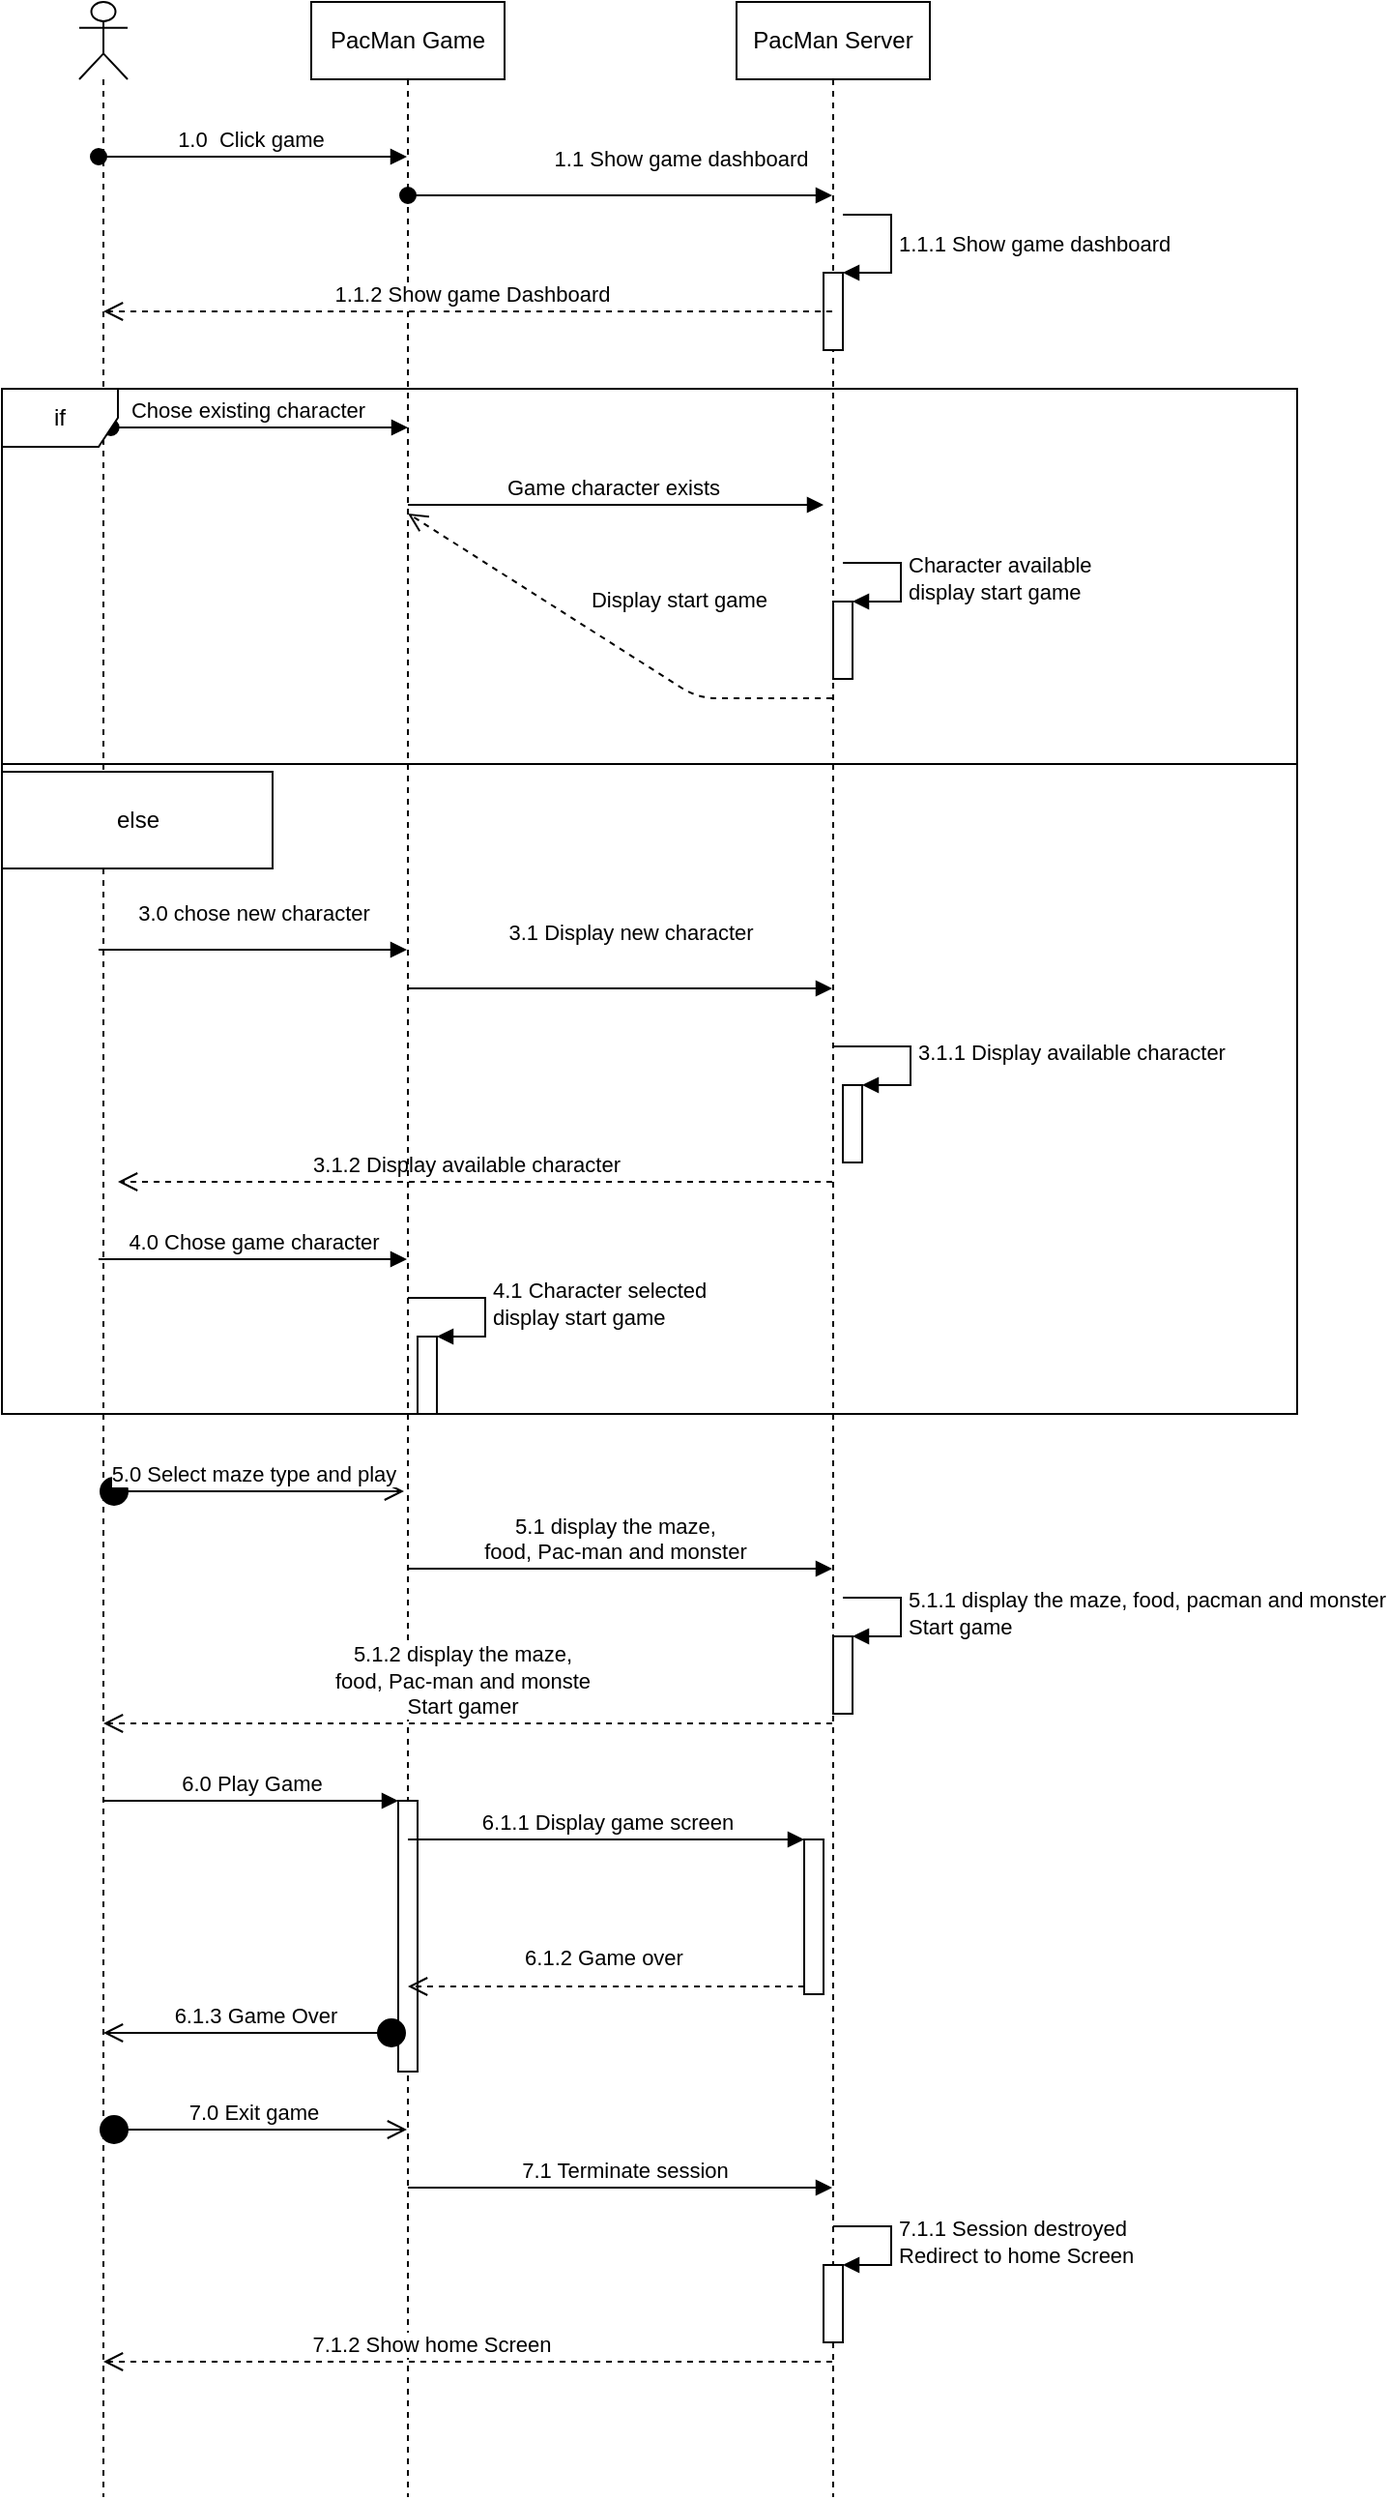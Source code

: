 <mxfile version="15.0.4" type="github">
  <diagram id="kgpKYQtTHZ0yAKxKKP6v" name="Page-1">
    <mxGraphModel dx="1198" dy="693" grid="1" gridSize="10" guides="1" tooltips="1" connect="1" arrows="1" fold="1" page="1" pageScale="1" pageWidth="850" pageHeight="1100" math="0" shadow="0">
      <root>
        <mxCell id="0" />
        <mxCell id="1" parent="0" />
        <mxCell id="Fti2TQM5drp5zfrg5HiU-7" value="" style="shape=umlLifeline;participant=umlActor;perimeter=lifelinePerimeter;whiteSpace=wrap;html=1;container=1;collapsible=0;recursiveResize=0;verticalAlign=top;spacingTop=36;outlineConnect=0;" parent="1" vertex="1">
          <mxGeometry x="130" y="70" width="25" height="1290" as="geometry" />
        </mxCell>
        <mxCell id="Fti2TQM5drp5zfrg5HiU-11" value="1.0&amp;nbsp; Click game&amp;nbsp;" style="html=1;verticalAlign=bottom;startArrow=oval;startFill=1;endArrow=block;startSize=8;" parent="Fti2TQM5drp5zfrg5HiU-7" target="Fti2TQM5drp5zfrg5HiU-8" edge="1">
          <mxGeometry x="0.003" width="60" relative="1" as="geometry">
            <mxPoint x="10" y="80" as="sourcePoint" />
            <mxPoint x="70" y="80" as="targetPoint" />
            <mxPoint as="offset" />
          </mxGeometry>
        </mxCell>
        <mxCell id="rWefZl4mdB9mLyS-mqyO-17" value="3.0 chose new character" style="html=1;verticalAlign=bottom;endArrow=block;" edge="1" parent="Fti2TQM5drp5zfrg5HiU-7" target="Fti2TQM5drp5zfrg5HiU-8">
          <mxGeometry x="0.003" y="10" width="80" relative="1" as="geometry">
            <mxPoint x="10" y="490" as="sourcePoint" />
            <mxPoint x="90" y="480" as="targetPoint" />
            <Array as="points">
              <mxPoint x="110" y="490" />
            </Array>
            <mxPoint as="offset" />
          </mxGeometry>
        </mxCell>
        <mxCell id="rWefZl4mdB9mLyS-mqyO-22" value="3.1.2 Display available character" style="html=1;verticalAlign=bottom;endArrow=open;dashed=1;endSize=8;" edge="1" parent="Fti2TQM5drp5zfrg5HiU-7" source="Fti2TQM5drp5zfrg5HiU-9">
          <mxGeometry x="0.026" relative="1" as="geometry">
            <mxPoint x="100" y="610" as="sourcePoint" />
            <mxPoint x="20" y="610" as="targetPoint" />
            <Array as="points">
              <mxPoint x="220" y="610" />
            </Array>
            <mxPoint as="offset" />
          </mxGeometry>
        </mxCell>
        <mxCell id="rWefZl4mdB9mLyS-mqyO-23" value="4.0 Chose game character" style="html=1;verticalAlign=bottom;endArrow=block;" edge="1" parent="Fti2TQM5drp5zfrg5HiU-7" target="Fti2TQM5drp5zfrg5HiU-8">
          <mxGeometry width="80" relative="1" as="geometry">
            <mxPoint x="10" y="650" as="sourcePoint" />
            <mxPoint x="90" y="650" as="targetPoint" />
          </mxGeometry>
        </mxCell>
        <mxCell id="rWefZl4mdB9mLyS-mqyO-46" value="7.0 Exit game" style="html=1;verticalAlign=bottom;startArrow=circle;startFill=1;endArrow=open;startSize=6;endSize=8;" edge="1" parent="Fti2TQM5drp5zfrg5HiU-7" target="Fti2TQM5drp5zfrg5HiU-8">
          <mxGeometry width="80" relative="1" as="geometry">
            <mxPoint x="10" y="1100" as="sourcePoint" />
            <mxPoint x="90" y="1100" as="targetPoint" />
          </mxGeometry>
        </mxCell>
        <mxCell id="Fti2TQM5drp5zfrg5HiU-8" value="PacMan Game" style="shape=umlLifeline;perimeter=lifelinePerimeter;whiteSpace=wrap;html=1;container=1;collapsible=0;recursiveResize=0;outlineConnect=0;" parent="1" vertex="1">
          <mxGeometry x="250" y="70" width="100" height="1290" as="geometry" />
        </mxCell>
        <mxCell id="rWefZl4mdB9mLyS-mqyO-19" value="3.1 Display new character" style="html=1;verticalAlign=bottom;endArrow=block;" edge="1" parent="Fti2TQM5drp5zfrg5HiU-8" target="Fti2TQM5drp5zfrg5HiU-9">
          <mxGeometry x="0.05" y="20" width="80" relative="1" as="geometry">
            <mxPoint x="50" y="510" as="sourcePoint" />
            <mxPoint x="140" y="520" as="targetPoint" />
            <mxPoint as="offset" />
          </mxGeometry>
        </mxCell>
        <mxCell id="rWefZl4mdB9mLyS-mqyO-24" value="" style="html=1;points=[];perimeter=orthogonalPerimeter;" vertex="1" parent="Fti2TQM5drp5zfrg5HiU-8">
          <mxGeometry x="55" y="690" width="10" height="40" as="geometry" />
        </mxCell>
        <mxCell id="rWefZl4mdB9mLyS-mqyO-25" value="4.1 Character selected&lt;br&gt;display start game" style="edgeStyle=orthogonalEdgeStyle;html=1;align=left;spacingLeft=2;endArrow=block;rounded=0;entryX=1;entryY=0;" edge="1" target="rWefZl4mdB9mLyS-mqyO-24" parent="Fti2TQM5drp5zfrg5HiU-8">
          <mxGeometry relative="1" as="geometry">
            <mxPoint x="50" y="670" as="sourcePoint" />
            <Array as="points">
              <mxPoint x="90" y="670" />
            </Array>
          </mxGeometry>
        </mxCell>
        <mxCell id="rWefZl4mdB9mLyS-mqyO-37" value="" style="html=1;points=[];perimeter=orthogonalPerimeter;" vertex="1" parent="Fti2TQM5drp5zfrg5HiU-8">
          <mxGeometry x="45" y="930" width="10" height="140" as="geometry" />
        </mxCell>
        <mxCell id="Fti2TQM5drp5zfrg5HiU-9" value="PacMan Server" style="shape=umlLifeline;perimeter=lifelinePerimeter;whiteSpace=wrap;html=1;container=1;collapsible=0;recursiveResize=0;outlineConnect=0;" parent="1" vertex="1">
          <mxGeometry x="470" y="70" width="100" height="1290" as="geometry" />
        </mxCell>
        <mxCell id="rWefZl4mdB9mLyS-mqyO-7" value="" style="html=1;points=[];perimeter=orthogonalPerimeter;" vertex="1" parent="Fti2TQM5drp5zfrg5HiU-9">
          <mxGeometry x="50" y="310" width="10" height="40" as="geometry" />
        </mxCell>
        <mxCell id="rWefZl4mdB9mLyS-mqyO-8" value="Character available&lt;br&gt;display start game" style="edgeStyle=orthogonalEdgeStyle;html=1;align=left;spacingLeft=2;endArrow=block;rounded=0;entryX=1;entryY=0;" edge="1" target="rWefZl4mdB9mLyS-mqyO-7" parent="Fti2TQM5drp5zfrg5HiU-9">
          <mxGeometry relative="1" as="geometry">
            <mxPoint x="55" y="290" as="sourcePoint" />
            <Array as="points">
              <mxPoint x="85" y="290" />
            </Array>
          </mxGeometry>
        </mxCell>
        <mxCell id="rWefZl4mdB9mLyS-mqyO-20" value="" style="html=1;points=[];perimeter=orthogonalPerimeter;" vertex="1" parent="Fti2TQM5drp5zfrg5HiU-9">
          <mxGeometry x="55" y="560" width="10" height="40" as="geometry" />
        </mxCell>
        <mxCell id="rWefZl4mdB9mLyS-mqyO-21" value="3.1.1 Display available character" style="edgeStyle=orthogonalEdgeStyle;html=1;align=left;spacingLeft=2;endArrow=block;rounded=0;entryX=1;entryY=0;" edge="1" target="rWefZl4mdB9mLyS-mqyO-20" parent="Fti2TQM5drp5zfrg5HiU-9">
          <mxGeometry relative="1" as="geometry">
            <mxPoint x="50" y="540" as="sourcePoint" />
            <Array as="points">
              <mxPoint x="90" y="540" />
            </Array>
          </mxGeometry>
        </mxCell>
        <mxCell id="rWefZl4mdB9mLyS-mqyO-40" value="" style="html=1;points=[];perimeter=orthogonalPerimeter;" vertex="1" parent="Fti2TQM5drp5zfrg5HiU-9">
          <mxGeometry x="35" y="950" width="10" height="80" as="geometry" />
        </mxCell>
        <mxCell id="Fti2TQM5drp5zfrg5HiU-16" value="1.1 Show game dashboard" style="html=1;verticalAlign=bottom;startArrow=oval;startFill=1;endArrow=block;startSize=8;" parent="1" source="Fti2TQM5drp5zfrg5HiU-8" edge="1" target="Fti2TQM5drp5zfrg5HiU-9">
          <mxGeometry x="0.28" y="10" width="60" relative="1" as="geometry">
            <mxPoint x="300" y="200" as="sourcePoint" />
            <mxPoint x="520" y="220" as="targetPoint" />
            <mxPoint as="offset" />
            <Array as="points">
              <mxPoint x="420" y="170" />
            </Array>
          </mxGeometry>
        </mxCell>
        <mxCell id="Fti2TQM5drp5zfrg5HiU-40" value="Display start game" style="html=1;verticalAlign=bottom;endArrow=open;dashed=1;endSize=8;entryX=0.5;entryY=0.205;entryDx=0;entryDy=0;entryPerimeter=0;" parent="1" source="Fti2TQM5drp5zfrg5HiU-9" edge="1" target="Fti2TQM5drp5zfrg5HiU-8">
          <mxGeometry x="-0.184" y="-30" relative="1" as="geometry">
            <mxPoint x="300" y="460" as="targetPoint" />
            <mxPoint x="480" y="470" as="sourcePoint" />
            <Array as="points">
              <mxPoint x="450" y="430" />
            </Array>
            <mxPoint as="offset" />
          </mxGeometry>
        </mxCell>
        <mxCell id="Fti2TQM5drp5zfrg5HiU-95" value="&lt;font style=&quot;font-size: 11px&quot;&gt;&lt;span lang=&quot;EN-AU&quot; style=&quot;line-height: 115%&quot;&gt;5.1 display the maze,&lt;br&gt;food, Pac-man and monster&lt;/span&gt;&lt;/font&gt;" style="html=1;verticalAlign=bottom;endArrow=block;" parent="1" source="Fti2TQM5drp5zfrg5HiU-8" target="Fti2TQM5drp5zfrg5HiU-9" edge="1">
          <mxGeometry x="-0.02" relative="1" as="geometry">
            <mxPoint x="435" y="1270" as="sourcePoint" />
            <mxPoint x="-1" as="offset" />
            <Array as="points">
              <mxPoint x="400" y="880" />
            </Array>
          </mxGeometry>
        </mxCell>
        <mxCell id="Fti2TQM5drp5zfrg5HiU-96" value="&lt;font style=&quot;font-size: 11px&quot;&gt;5.1.2&amp;nbsp;&lt;span lang=&quot;EN-AU&quot; style=&quot;line-height: 115%&quot;&gt;display the maze,&lt;br&gt;food, Pac-man and monste&lt;br&gt;Start gamer&lt;/span&gt;&lt;/font&gt;" style="html=1;verticalAlign=bottom;endArrow=open;dashed=1;endSize=8;" parent="1" source="Fti2TQM5drp5zfrg5HiU-9" target="Fti2TQM5drp5zfrg5HiU-7" edge="1">
          <mxGeometry x="0.02" relative="1" as="geometry">
            <mxPoint x="435" y="1346" as="targetPoint" />
            <mxPoint x="1" as="offset" />
            <mxPoint x="505" y="1422" as="sourcePoint" />
            <Array as="points">
              <mxPoint x="400" y="960" />
            </Array>
          </mxGeometry>
        </mxCell>
        <mxCell id="Fti2TQM5drp5zfrg5HiU-111" value="7.1 Terminate session" style="html=1;verticalAlign=bottom;endArrow=block;" parent="1" source="Fti2TQM5drp5zfrg5HiU-8" target="Fti2TQM5drp5zfrg5HiU-9" edge="1">
          <mxGeometry x="0.028" relative="1" as="geometry">
            <mxPoint x="445" y="1600" as="sourcePoint" />
            <mxPoint x="-1" as="offset" />
            <Array as="points">
              <mxPoint x="390" y="1200" />
            </Array>
          </mxGeometry>
        </mxCell>
        <mxCell id="Fti2TQM5drp5zfrg5HiU-112" value="7.1.2 Show home Screen" style="html=1;verticalAlign=bottom;endArrow=open;dashed=1;endSize=8;" parent="1" source="Fti2TQM5drp5zfrg5HiU-9" target="Fti2TQM5drp5zfrg5HiU-7" edge="1">
          <mxGeometry x="0.098" relative="1" as="geometry">
            <mxPoint x="445" y="1676" as="targetPoint" />
            <mxPoint x="-1" as="offset" />
            <mxPoint x="515" y="1714" as="sourcePoint" />
            <Array as="points">
              <mxPoint x="330" y="1290" />
            </Array>
          </mxGeometry>
        </mxCell>
        <mxCell id="rWefZl4mdB9mLyS-mqyO-1" value="" style="html=1;points=[];perimeter=orthogonalPerimeter;" vertex="1" parent="1">
          <mxGeometry x="515" y="210" width="10" height="40" as="geometry" />
        </mxCell>
        <mxCell id="rWefZl4mdB9mLyS-mqyO-2" value="1.1.1 Show game dashboard" style="edgeStyle=orthogonalEdgeStyle;html=1;align=left;spacingLeft=2;endArrow=block;rounded=0;entryX=1;entryY=0;" edge="1" target="rWefZl4mdB9mLyS-mqyO-1" parent="1">
          <mxGeometry relative="1" as="geometry">
            <mxPoint x="525" y="180" as="sourcePoint" />
            <Array as="points">
              <mxPoint x="550" y="180" />
              <mxPoint x="550" y="210" />
            </Array>
          </mxGeometry>
        </mxCell>
        <mxCell id="rWefZl4mdB9mLyS-mqyO-3" value="1.1.2 Show game Dashboard" style="html=1;verticalAlign=bottom;endArrow=open;dashed=1;endSize=8;" edge="1" parent="1" source="Fti2TQM5drp5zfrg5HiU-9" target="Fti2TQM5drp5zfrg5HiU-7">
          <mxGeometry x="-0.008" relative="1" as="geometry">
            <mxPoint x="310" y="470" as="targetPoint" />
            <mxPoint x="529.5" y="470" as="sourcePoint" />
            <Array as="points">
              <mxPoint x="420" y="230" />
            </Array>
            <mxPoint as="offset" />
          </mxGeometry>
        </mxCell>
        <mxCell id="rWefZl4mdB9mLyS-mqyO-4" value="Chose existing character" style="html=1;verticalAlign=bottom;startArrow=oval;endArrow=block;startSize=8;" edge="1" parent="1">
          <mxGeometry x="-0.078" relative="1" as="geometry">
            <mxPoint x="146.333" y="290.0" as="sourcePoint" />
            <mxPoint as="offset" />
            <mxPoint x="300" y="290" as="targetPoint" />
          </mxGeometry>
        </mxCell>
        <mxCell id="rWefZl4mdB9mLyS-mqyO-5" value="Game character exists" style="html=1;verticalAlign=bottom;endArrow=block;entryX=0;entryY=0;" edge="1" parent="1">
          <mxGeometry x="-0.019" relative="1" as="geometry">
            <mxPoint x="300" y="330" as="sourcePoint" />
            <mxPoint x="515" y="330.0" as="targetPoint" />
            <Array as="points" />
            <mxPoint as="offset" />
          </mxGeometry>
        </mxCell>
        <mxCell id="rWefZl4mdB9mLyS-mqyO-14" value="" style="line;strokeWidth=1;fillColor=none;align=left;verticalAlign=middle;spacingTop=-1;spacingLeft=3;spacingRight=3;rotatable=0;labelPosition=right;points=[];portConstraint=eastwest;" vertex="1" parent="1">
          <mxGeometry x="90" y="460" width="670" height="8" as="geometry" />
        </mxCell>
        <mxCell id="rWefZl4mdB9mLyS-mqyO-15" value="else" style="html=1;" vertex="1" parent="1">
          <mxGeometry x="90" y="468" width="140" height="50" as="geometry" />
        </mxCell>
        <mxCell id="rWefZl4mdB9mLyS-mqyO-31" value="if" style="shape=umlFrame;whiteSpace=wrap;html=1;" vertex="1" parent="1">
          <mxGeometry x="90" y="270" width="670" height="530" as="geometry" />
        </mxCell>
        <mxCell id="rWefZl4mdB9mLyS-mqyO-32" value="5.0 Select maze type and play" style="html=1;verticalAlign=bottom;startArrow=circle;startFill=1;endArrow=open;startSize=6;endSize=8;" edge="1" parent="1">
          <mxGeometry x="0.013" width="80" relative="1" as="geometry">
            <mxPoint x="140.003" y="840" as="sourcePoint" />
            <mxPoint x="298" y="840" as="targetPoint" />
            <Array as="points" />
            <mxPoint as="offset" />
          </mxGeometry>
        </mxCell>
        <mxCell id="rWefZl4mdB9mLyS-mqyO-34" value="" style="html=1;points=[];perimeter=orthogonalPerimeter;" vertex="1" parent="1">
          <mxGeometry x="520" y="915" width="10" height="40" as="geometry" />
        </mxCell>
        <mxCell id="rWefZl4mdB9mLyS-mqyO-35" value="5.1.1 display the maze, food, pacman and monster&lt;br&gt;Start game" style="edgeStyle=orthogonalEdgeStyle;html=1;align=left;spacingLeft=2;endArrow=block;rounded=0;entryX=1;entryY=0;" edge="1" target="rWefZl4mdB9mLyS-mqyO-34" parent="1">
          <mxGeometry relative="1" as="geometry">
            <mxPoint x="525" y="895" as="sourcePoint" />
            <Array as="points">
              <mxPoint x="555" y="895" />
            </Array>
          </mxGeometry>
        </mxCell>
        <mxCell id="rWefZl4mdB9mLyS-mqyO-38" value="6.0 Play Game" style="html=1;verticalAlign=bottom;endArrow=block;entryX=0;entryY=0;" edge="1" target="rWefZl4mdB9mLyS-mqyO-37" parent="1" source="Fti2TQM5drp5zfrg5HiU-7">
          <mxGeometry relative="1" as="geometry">
            <mxPoint x="225" y="1000" as="sourcePoint" />
          </mxGeometry>
        </mxCell>
        <mxCell id="rWefZl4mdB9mLyS-mqyO-41" value="6.1.1 Display game screen" style="html=1;verticalAlign=bottom;endArrow=block;entryX=0;entryY=0;" edge="1" target="rWefZl4mdB9mLyS-mqyO-40" parent="1" source="Fti2TQM5drp5zfrg5HiU-8">
          <mxGeometry relative="1" as="geometry">
            <mxPoint x="435" y="1020" as="sourcePoint" />
          </mxGeometry>
        </mxCell>
        <mxCell id="rWefZl4mdB9mLyS-mqyO-42" value="6.1.2 Game over" style="html=1;verticalAlign=bottom;endArrow=open;dashed=1;endSize=8;exitX=0;exitY=0.95;" edge="1" source="rWefZl4mdB9mLyS-mqyO-40" parent="1" target="Fti2TQM5drp5zfrg5HiU-8">
          <mxGeometry x="0.019" y="-6" relative="1" as="geometry">
            <mxPoint x="435" y="1096" as="targetPoint" />
            <mxPoint as="offset" />
          </mxGeometry>
        </mxCell>
        <mxCell id="rWefZl4mdB9mLyS-mqyO-43" value="6.1.3 Game Over" style="html=1;verticalAlign=bottom;startArrow=circle;startFill=1;endArrow=open;startSize=6;endSize=8;" edge="1" parent="1" source="Fti2TQM5drp5zfrg5HiU-8" target="Fti2TQM5drp5zfrg5HiU-7">
          <mxGeometry x="0.005" width="80" relative="1" as="geometry">
            <mxPoint x="220" y="1270" as="sourcePoint" />
            <mxPoint x="160" y="1110" as="targetPoint" />
            <Array as="points">
              <mxPoint x="220" y="1120" />
            </Array>
            <mxPoint as="offset" />
          </mxGeometry>
        </mxCell>
        <mxCell id="rWefZl4mdB9mLyS-mqyO-47" value="" style="html=1;points=[];perimeter=orthogonalPerimeter;" vertex="1" parent="1">
          <mxGeometry x="515" y="1240" width="10" height="40" as="geometry" />
        </mxCell>
        <mxCell id="rWefZl4mdB9mLyS-mqyO-48" value="7.1.1 Session destroyed&amp;nbsp;&lt;br&gt;Redirect to home Screen" style="edgeStyle=orthogonalEdgeStyle;html=1;align=left;spacingLeft=2;endArrow=block;rounded=0;entryX=1;entryY=0;" edge="1" target="rWefZl4mdB9mLyS-mqyO-47" parent="1">
          <mxGeometry relative="1" as="geometry">
            <mxPoint x="520" y="1220" as="sourcePoint" />
            <Array as="points">
              <mxPoint x="550" y="1220" />
            </Array>
          </mxGeometry>
        </mxCell>
      </root>
    </mxGraphModel>
  </diagram>
</mxfile>
